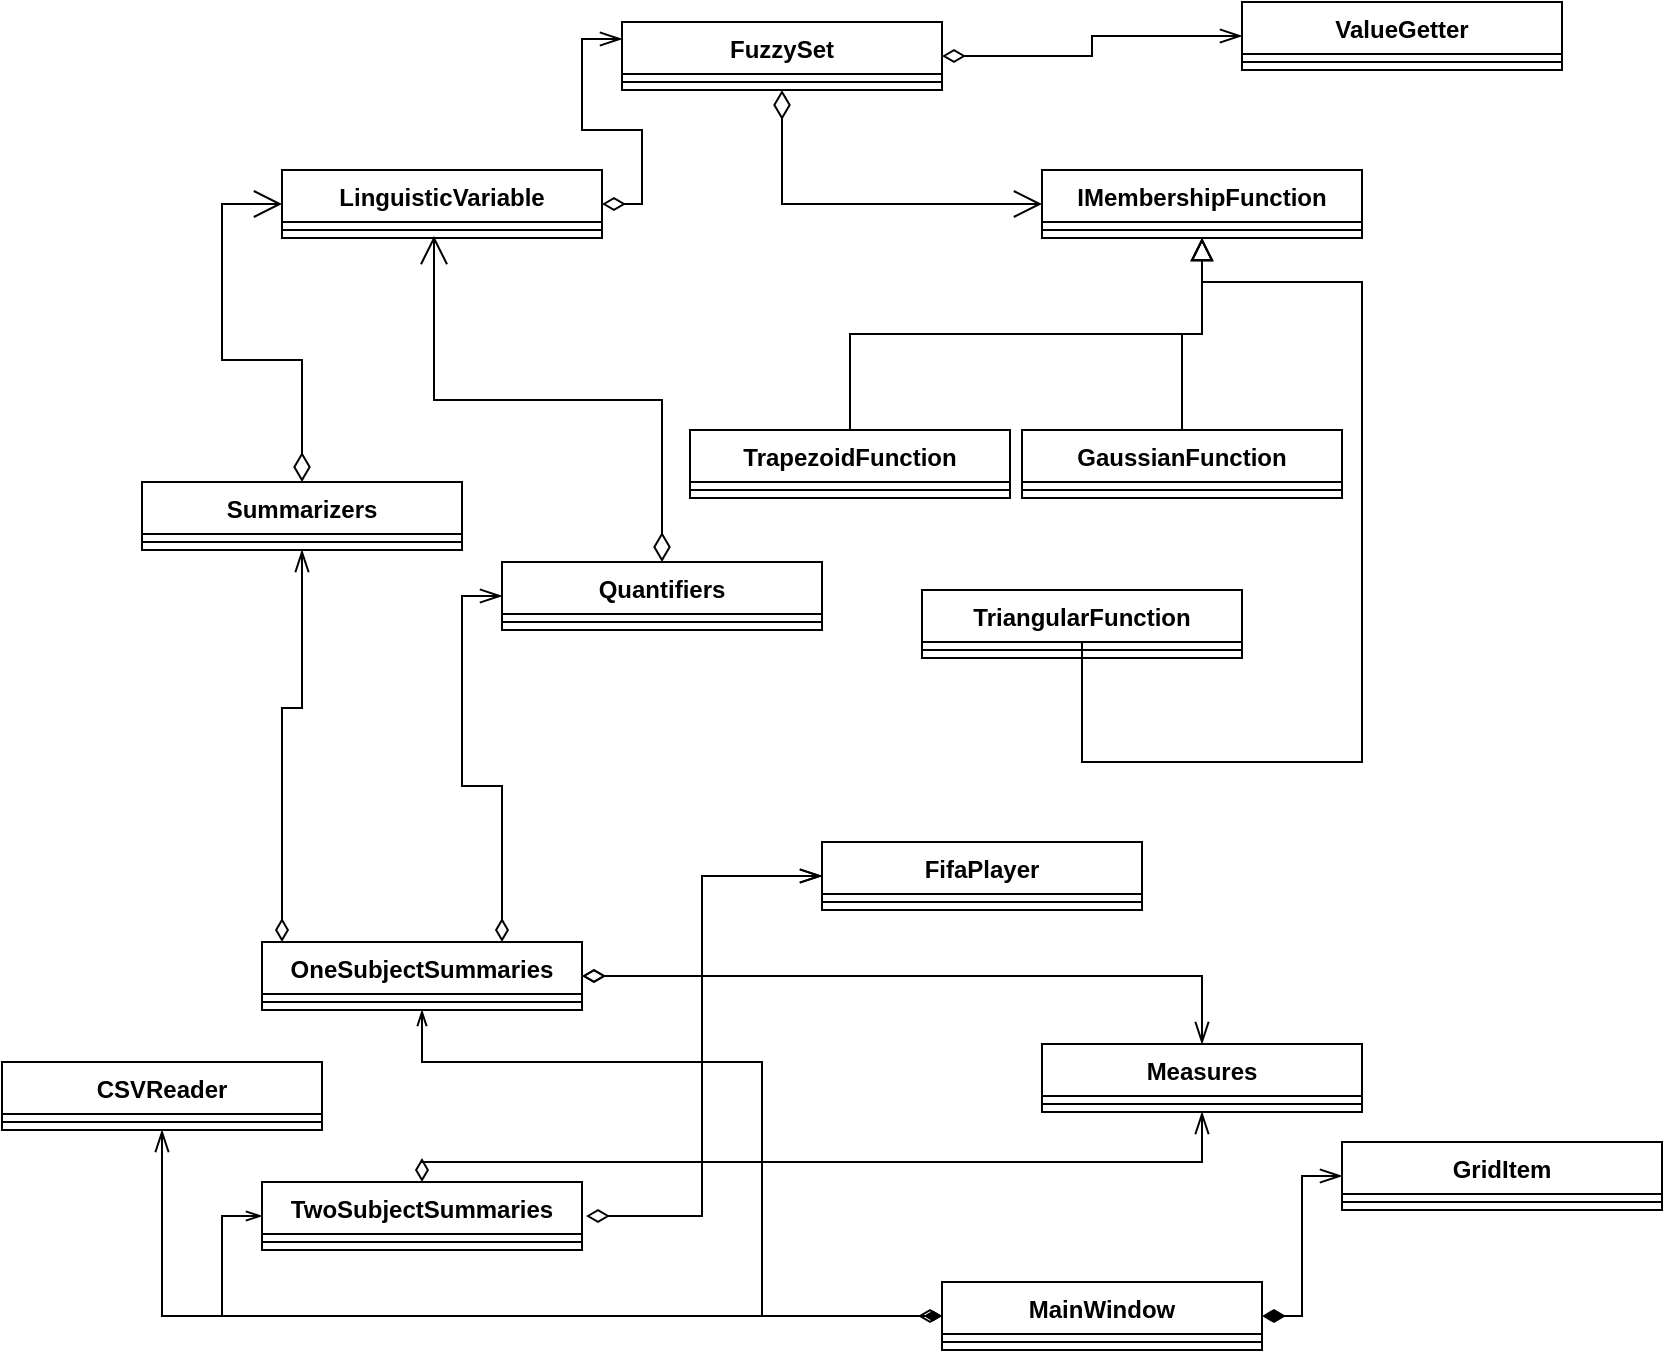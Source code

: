 <mxfile version="13.1.14" type="device"><diagram id="TtKhnlFPeEraFrj1S4iA" name="Page-1"><mxGraphModel dx="2249" dy="762" grid="1" gridSize="10" guides="1" tooltips="1" connect="1" arrows="1" fold="1" page="1" pageScale="1" pageWidth="827" pageHeight="1169" math="0" shadow="0"><root><mxCell id="0"/><mxCell id="1" parent="0"/><mxCell id="ggr78OH6LMUEnWZN3GFo-51" style="edgeStyle=orthogonalEdgeStyle;rounded=0;orthogonalLoop=1;jettySize=auto;html=1;exitX=0.5;exitY=0;exitDx=0;exitDy=0;endArrow=block;endFill=0;endSize=9;entryX=0.5;entryY=1;entryDx=0;entryDy=0;" parent="1" source="ggr78OH6LMUEnWZN3GFo-37" target="ggr78OH6LMUEnWZN3GFo-47" edge="1"><mxGeometry relative="1" as="geometry"><Array as="points"><mxPoint x="450" y="410"/><mxPoint x="590" y="410"/><mxPoint x="590" y="170"/><mxPoint x="510" y="170"/></Array></mxGeometry></mxCell><mxCell id="ggr78OH6LMUEnWZN3GFo-50" style="edgeStyle=orthogonalEdgeStyle;rounded=0;orthogonalLoop=1;jettySize=auto;html=1;exitX=0.5;exitY=0;exitDx=0;exitDy=0;entryX=0.5;entryY=1;entryDx=0;entryDy=0;endArrow=block;endFill=0;endSize=9;" parent="1" source="ggr78OH6LMUEnWZN3GFo-45" target="ggr78OH6LMUEnWZN3GFo-47" edge="1"><mxGeometry relative="1" as="geometry"/></mxCell><mxCell id="ggr78OH6LMUEnWZN3GFo-52" style="edgeStyle=orthogonalEdgeStyle;rounded=0;orthogonalLoop=1;jettySize=auto;html=1;exitX=0.5;exitY=0;exitDx=0;exitDy=0;endArrow=block;endFill=0;endSize=9;" parent="1" source="ggr78OH6LMUEnWZN3GFo-41" target="ggr78OH6LMUEnWZN3GFo-47" edge="1"><mxGeometry relative="1" as="geometry"/></mxCell><mxCell id="ggr78OH6LMUEnWZN3GFo-55" style="edgeStyle=orthogonalEdgeStyle;rounded=0;orthogonalLoop=1;jettySize=auto;html=1;exitX=0.5;exitY=1;exitDx=0;exitDy=0;endArrow=open;endFill=0;startArrow=diamondThin;startFill=0;targetPerimeterSpacing=5;sourcePerimeterSpacing=6;entryX=0;entryY=0.5;entryDx=0;entryDy=0;startSize=12;endSize=12;" parent="1" source="ggr78OH6LMUEnWZN3GFo-33" target="ggr78OH6LMUEnWZN3GFo-47" edge="1"><mxGeometry relative="1" as="geometry"/></mxCell><mxCell id="ggr78OH6LMUEnWZN3GFo-59" style="edgeStyle=orthogonalEdgeStyle;rounded=0;orthogonalLoop=1;jettySize=auto;html=1;exitX=0.5;exitY=0;exitDx=0;exitDy=0;startArrow=diamondThin;startFill=0;startSize=12;sourcePerimeterSpacing=6;endArrow=open;endFill=0;endSize=12;targetPerimeterSpacing=5;entryX=0.475;entryY=0.875;entryDx=0;entryDy=0;entryPerimeter=0;" parent="1" source="ggr78OH6LMUEnWZN3GFo-56" target="ggr78OH6LMUEnWZN3GFo-54" edge="1"><mxGeometry relative="1" as="geometry"><mxPoint x="126" y="154" as="targetPoint"/></mxGeometry></mxCell><mxCell id="ggr78OH6LMUEnWZN3GFo-58" style="edgeStyle=orthogonalEdgeStyle;rounded=0;orthogonalLoop=1;jettySize=auto;html=1;exitX=0.5;exitY=0;exitDx=0;exitDy=0;entryX=0;entryY=0.5;entryDx=0;entryDy=0;startArrow=diamondThin;startFill=0;startSize=12;sourcePerimeterSpacing=6;endArrow=open;endFill=0;endSize=12;targetPerimeterSpacing=5;" parent="1" source="ggr78OH6LMUEnWZN3GFo-13" target="ggr78OH6LMUEnWZN3GFo-53" edge="1"><mxGeometry relative="1" as="geometry"><mxPoint x="60" y="264" as="sourcePoint"/></mxGeometry></mxCell><mxCell id="ggr78OH6LMUEnWZN3GFo-47" value="IMembershipFunction" style="swimlane;fontStyle=1;align=center;verticalAlign=top;childLayout=stackLayout;horizontal=1;startSize=26;horizontalStack=0;resizeParent=1;resizeParentMax=0;resizeLast=0;collapsible=1;marginBottom=0;" parent="1" vertex="1"><mxGeometry x="430" y="114" width="160" height="34" as="geometry"/></mxCell><mxCell id="ggr78OH6LMUEnWZN3GFo-48" value="" style="line;strokeWidth=1;fillColor=none;align=left;verticalAlign=middle;spacingTop=-1;spacingLeft=3;spacingRight=3;rotatable=0;labelPosition=right;points=[];portConstraint=eastwest;" parent="ggr78OH6LMUEnWZN3GFo-47" vertex="1"><mxGeometry y="26" width="160" height="8" as="geometry"/></mxCell><mxCell id="oLAoxQcSSHGuwDlOJaP7-16" style="edgeStyle=orthogonalEdgeStyle;rounded=0;orthogonalLoop=1;jettySize=auto;html=1;entryX=0;entryY=0.25;entryDx=0;entryDy=0;startArrow=diamondThin;startFill=0;startSize=9;sourcePerimeterSpacing=0;endArrow=openThin;endFill=0;endSize=9;targetPerimeterSpacing=0;strokeWidth=1;" parent="1" source="ggr78OH6LMUEnWZN3GFo-53" target="ggr78OH6LMUEnWZN3GFo-33" edge="1"><mxGeometry relative="1" as="geometry"/></mxCell><mxCell id="ggr78OH6LMUEnWZN3GFo-53" value="LinguisticVariable&#10;" style="swimlane;fontStyle=1;align=center;verticalAlign=top;childLayout=stackLayout;horizontal=1;startSize=26;horizontalStack=0;resizeParent=1;resizeParentMax=0;resizeLast=0;collapsible=1;marginBottom=0;" parent="1" vertex="1"><mxGeometry x="50" y="114" width="160" height="34" as="geometry"/></mxCell><mxCell id="ggr78OH6LMUEnWZN3GFo-54" value="" style="line;strokeWidth=1;fillColor=none;align=left;verticalAlign=middle;spacingTop=-1;spacingLeft=3;spacingRight=3;rotatable=0;labelPosition=right;points=[];portConstraint=eastwest;" parent="ggr78OH6LMUEnWZN3GFo-53" vertex="1"><mxGeometry y="26" width="160" height="8" as="geometry"/></mxCell><mxCell id="ggr78OH6LMUEnWZN3GFo-13" value="Summarizers&#10;" style="swimlane;fontStyle=1;align=center;verticalAlign=top;childLayout=stackLayout;horizontal=1;startSize=26;horizontalStack=0;resizeParent=1;resizeParentMax=0;resizeLast=0;collapsible=1;marginBottom=0;" parent="1" vertex="1"><mxGeometry x="-20" y="270" width="160" height="34" as="geometry"/></mxCell><mxCell id="ggr78OH6LMUEnWZN3GFo-14" value="" style="line;strokeWidth=1;fillColor=none;align=left;verticalAlign=middle;spacingTop=-1;spacingLeft=3;spacingRight=3;rotatable=0;labelPosition=right;points=[];portConstraint=eastwest;" parent="ggr78OH6LMUEnWZN3GFo-13" vertex="1"><mxGeometry y="26" width="160" height="8" as="geometry"/></mxCell><mxCell id="ggr78OH6LMUEnWZN3GFo-45" value="GaussianFunction" style="swimlane;fontStyle=1;align=center;verticalAlign=top;childLayout=stackLayout;horizontal=1;startSize=26;horizontalStack=0;resizeParent=1;resizeParentMax=0;resizeLast=0;collapsible=1;marginBottom=0;" parent="1" vertex="1"><mxGeometry x="420" y="244" width="160" height="34" as="geometry"/></mxCell><mxCell id="ggr78OH6LMUEnWZN3GFo-46" value="" style="line;strokeWidth=1;fillColor=none;align=left;verticalAlign=middle;spacingTop=-1;spacingLeft=3;spacingRight=3;rotatable=0;labelPosition=right;points=[];portConstraint=eastwest;" parent="ggr78OH6LMUEnWZN3GFo-45" vertex="1"><mxGeometry y="26" width="160" height="8" as="geometry"/></mxCell><mxCell id="ggr78OH6LMUEnWZN3GFo-37" value="TriangularFunction" style="swimlane;fontStyle=1;align=center;verticalAlign=top;childLayout=stackLayout;horizontal=1;startSize=26;horizontalStack=0;resizeParent=1;resizeParentMax=0;resizeLast=0;collapsible=1;marginBottom=0;" parent="1" vertex="1"><mxGeometry x="370" y="324" width="160" height="34" as="geometry"/></mxCell><mxCell id="ggr78OH6LMUEnWZN3GFo-38" value="" style="line;strokeWidth=1;fillColor=none;align=left;verticalAlign=middle;spacingTop=-1;spacingLeft=3;spacingRight=3;rotatable=0;labelPosition=right;points=[];portConstraint=eastwest;" parent="ggr78OH6LMUEnWZN3GFo-37" vertex="1"><mxGeometry y="26" width="160" height="8" as="geometry"/></mxCell><mxCell id="oLAoxQcSSHGuwDlOJaP7-7" style="edgeStyle=orthogonalEdgeStyle;rounded=0;orthogonalLoop=1;jettySize=auto;html=1;endArrow=openThin;endFill=0;startArrow=diamondThin;startFill=1;" parent="1" source="oLAoxQcSSHGuwDlOJaP7-5" target="oLAoxQcSSHGuwDlOJaP7-2" edge="1"><mxGeometry relative="1" as="geometry"><mxPoint x="119" y="540" as="targetPoint"/><Array as="points"><mxPoint x="290" y="687"/><mxPoint x="290" y="560"/><mxPoint x="120" y="560"/></Array></mxGeometry></mxCell><mxCell id="oLAoxQcSSHGuwDlOJaP7-8" style="edgeStyle=orthogonalEdgeStyle;rounded=0;orthogonalLoop=1;jettySize=auto;html=1;entryX=0;entryY=0.5;entryDx=0;entryDy=0;endArrow=openThin;endFill=0;startArrow=diamondThin;startFill=1;" parent="1" source="oLAoxQcSSHGuwDlOJaP7-5" target="oLAoxQcSSHGuwDlOJaP7-3" edge="1"><mxGeometry relative="1" as="geometry"/></mxCell><mxCell id="oLAoxQcSSHGuwDlOJaP7-9" style="edgeStyle=orthogonalEdgeStyle;rounded=0;orthogonalLoop=1;jettySize=auto;html=1;entryX=0;entryY=0.5;entryDx=0;entryDy=0;startArrow=diamondThin;startFill=0;endArrow=openThin;endFill=0;endSize=9;startSize=9;" parent="1" source="oLAoxQcSSHGuwDlOJaP7-1" target="ggr78OH6LMUEnWZN3GFo-35" edge="1"><mxGeometry relative="1" as="geometry"/></mxCell><mxCell id="oLAoxQcSSHGuwDlOJaP7-11" style="edgeStyle=orthogonalEdgeStyle;rounded=0;orthogonalLoop=1;jettySize=auto;html=1;entryX=0.5;entryY=1;entryDx=0;entryDy=0;startArrow=diamondThin;startFill=0;startSize=9;sourcePerimeterSpacing=0;endArrow=openThin;endFill=0;endSize=9;targetPerimeterSpacing=0;strokeWidth=1;" parent="1" source="oLAoxQcSSHGuwDlOJaP7-1" target="ggr78OH6LMUEnWZN3GFo-13" edge="1"><mxGeometry relative="1" as="geometry"><Array as="points"><mxPoint x="50" y="383"/><mxPoint x="60" y="383"/></Array></mxGeometry></mxCell><mxCell id="oLAoxQcSSHGuwDlOJaP7-12" style="edgeStyle=orthogonalEdgeStyle;rounded=0;orthogonalLoop=1;jettySize=auto;html=1;exitX=0.75;exitY=0;exitDx=0;exitDy=0;entryX=0;entryY=0.5;entryDx=0;entryDy=0;startArrow=diamondThin;startFill=0;startSize=9;sourcePerimeterSpacing=0;endArrow=openThin;endFill=0;endSize=9;targetPerimeterSpacing=0;strokeWidth=1;" parent="1" source="oLAoxQcSSHGuwDlOJaP7-1" target="ggr78OH6LMUEnWZN3GFo-56" edge="1"><mxGeometry relative="1" as="geometry"/></mxCell><mxCell id="oLAoxQcSSHGuwDlOJaP7-10" style="edgeStyle=orthogonalEdgeStyle;rounded=0;orthogonalLoop=1;jettySize=auto;html=1;entryX=0;entryY=0.5;entryDx=0;entryDy=0;startArrow=diamondThin;startFill=0;endArrow=openThin;endFill=0;strokeWidth=1;targetPerimeterSpacing=1;sourcePerimeterSpacing=2;endSize=9;startSize=9;" parent="1" source="oLAoxQcSSHGuwDlOJaP7-3" target="ggr78OH6LMUEnWZN3GFo-35" edge="1"><mxGeometry relative="1" as="geometry"/></mxCell><mxCell id="oLAoxQcSSHGuwDlOJaP7-13" style="edgeStyle=orthogonalEdgeStyle;rounded=0;orthogonalLoop=1;jettySize=auto;html=1;entryX=0.5;entryY=1;entryDx=0;entryDy=0;startArrow=diamondThin;startFill=0;startSize=9;sourcePerimeterSpacing=0;endArrow=openThin;endFill=0;endSize=9;targetPerimeterSpacing=0;strokeWidth=1;" parent="1" source="oLAoxQcSSHGuwDlOJaP7-5" target="ggr78OH6LMUEnWZN3GFo-39" edge="1"><mxGeometry relative="1" as="geometry"/></mxCell><mxCell id="oLAoxQcSSHGuwDlOJaP7-18" style="edgeStyle=orthogonalEdgeStyle;rounded=0;orthogonalLoop=1;jettySize=auto;html=1;entryX=0.5;entryY=1;entryDx=0;entryDy=0;startArrow=diamondThin;startFill=0;startSize=9;sourcePerimeterSpacing=0;endArrow=openThin;endFill=0;endSize=9;targetPerimeterSpacing=0;strokeWidth=1;" parent="1" source="oLAoxQcSSHGuwDlOJaP7-3" target="oLAoxQcSSHGuwDlOJaP7-14" edge="1"><mxGeometry relative="1" as="geometry"><Array as="points"><mxPoint x="120" y="610"/><mxPoint x="510" y="610"/></Array></mxGeometry></mxCell><mxCell id="oLAoxQcSSHGuwDlOJaP7-3" value="TwoSubjectSummaries" style="swimlane;fontStyle=1;align=center;verticalAlign=top;childLayout=stackLayout;horizontal=1;startSize=26;horizontalStack=0;resizeParent=1;resizeParentMax=0;resizeLast=0;collapsible=1;marginBottom=0;" parent="1" vertex="1"><mxGeometry x="40" y="620" width="160" height="34" as="geometry"/></mxCell><mxCell id="oLAoxQcSSHGuwDlOJaP7-4" value="" style="line;strokeWidth=1;fillColor=none;align=left;verticalAlign=middle;spacingTop=-1;spacingLeft=3;spacingRight=3;rotatable=0;labelPosition=right;points=[];portConstraint=eastwest;" parent="oLAoxQcSSHGuwDlOJaP7-3" vertex="1"><mxGeometry y="26" width="160" height="8" as="geometry"/></mxCell><mxCell id="ggr78OH6LMUEnWZN3GFo-35" value="FifaPlayer" style="swimlane;fontStyle=1;align=center;verticalAlign=top;childLayout=stackLayout;horizontal=1;startSize=26;horizontalStack=0;resizeParent=1;resizeParentMax=0;resizeLast=0;collapsible=1;marginBottom=0;" parent="1" vertex="1"><mxGeometry x="320" y="450" width="160" height="34" as="geometry"/></mxCell><mxCell id="ggr78OH6LMUEnWZN3GFo-36" value="" style="line;strokeWidth=1;fillColor=none;align=left;verticalAlign=middle;spacingTop=-1;spacingLeft=3;spacingRight=3;rotatable=0;labelPosition=right;points=[];portConstraint=eastwest;" parent="ggr78OH6LMUEnWZN3GFo-35" vertex="1"><mxGeometry y="26" width="160" height="8" as="geometry"/></mxCell><mxCell id="oLAoxQcSSHGuwDlOJaP7-17" style="edgeStyle=orthogonalEdgeStyle;rounded=0;orthogonalLoop=1;jettySize=auto;html=1;entryX=0.5;entryY=0;entryDx=0;entryDy=0;startArrow=diamondThin;startFill=0;startSize=9;sourcePerimeterSpacing=0;endArrow=openThin;endFill=0;endSize=9;targetPerimeterSpacing=0;strokeWidth=1;" parent="1" source="oLAoxQcSSHGuwDlOJaP7-1" target="oLAoxQcSSHGuwDlOJaP7-14" edge="1"><mxGeometry relative="1" as="geometry"/></mxCell><mxCell id="oLAoxQcSSHGuwDlOJaP7-1" value="OneSubjectSummaries" style="swimlane;fontStyle=1;align=center;verticalAlign=top;childLayout=stackLayout;horizontal=1;startSize=26;horizontalStack=0;resizeParent=1;resizeParentMax=0;resizeLast=0;collapsible=1;marginBottom=0;" parent="1" vertex="1"><mxGeometry x="40" y="500" width="160" height="34" as="geometry"/></mxCell><mxCell id="oLAoxQcSSHGuwDlOJaP7-2" value="" style="line;strokeWidth=1;fillColor=none;align=left;verticalAlign=middle;spacingTop=-1;spacingLeft=3;spacingRight=3;rotatable=0;labelPosition=right;points=[];portConstraint=eastwest;" parent="oLAoxQcSSHGuwDlOJaP7-1" vertex="1"><mxGeometry y="26" width="160" height="8" as="geometry"/></mxCell><mxCell id="ggr78OH6LMUEnWZN3GFo-56" value="Quantifiers" style="swimlane;fontStyle=1;align=center;verticalAlign=top;childLayout=stackLayout;horizontal=1;startSize=26;horizontalStack=0;resizeParent=1;resizeParentMax=0;resizeLast=0;collapsible=1;marginBottom=0;" parent="1" vertex="1"><mxGeometry x="160" y="310" width="160" height="34" as="geometry"/></mxCell><mxCell id="ggr78OH6LMUEnWZN3GFo-57" value="" style="line;strokeWidth=1;fillColor=none;align=left;verticalAlign=middle;spacingTop=-1;spacingLeft=3;spacingRight=3;rotatable=0;labelPosition=right;points=[];portConstraint=eastwest;" parent="ggr78OH6LMUEnWZN3GFo-56" vertex="1"><mxGeometry y="26" width="160" height="8" as="geometry"/></mxCell><mxCell id="1uLRzNWTlvF1AvkeKw49-6" style="edgeStyle=orthogonalEdgeStyle;rounded=0;orthogonalLoop=1;jettySize=auto;html=1;entryX=0;entryY=0.5;entryDx=0;entryDy=0;startArrow=diamondThin;startFill=1;startSize=9;endArrow=openThin;endFill=0;endSize=9;" edge="1" parent="1" source="oLAoxQcSSHGuwDlOJaP7-5" target="1uLRzNWTlvF1AvkeKw49-4"><mxGeometry relative="1" as="geometry"/></mxCell><mxCell id="oLAoxQcSSHGuwDlOJaP7-5" value="MainWindow" style="swimlane;fontStyle=1;align=center;verticalAlign=top;childLayout=stackLayout;horizontal=1;startSize=26;horizontalStack=0;resizeParent=1;resizeParentMax=0;resizeLast=0;collapsible=1;marginBottom=0;" parent="1" vertex="1"><mxGeometry x="380" y="670" width="160" height="34" as="geometry"/></mxCell><mxCell id="oLAoxQcSSHGuwDlOJaP7-6" value="" style="line;strokeWidth=1;fillColor=none;align=left;verticalAlign=middle;spacingTop=-1;spacingLeft=3;spacingRight=3;rotatable=0;labelPosition=right;points=[];portConstraint=eastwest;" parent="oLAoxQcSSHGuwDlOJaP7-5" vertex="1"><mxGeometry y="26" width="160" height="8" as="geometry"/></mxCell><mxCell id="ggr78OH6LMUEnWZN3GFo-39" value="CSVReader" style="swimlane;fontStyle=1;align=center;verticalAlign=top;childLayout=stackLayout;horizontal=1;startSize=26;horizontalStack=0;resizeParent=1;resizeParentMax=0;resizeLast=0;collapsible=1;marginBottom=0;" parent="1" vertex="1"><mxGeometry x="-90" y="560" width="160" height="34" as="geometry"/></mxCell><mxCell id="ggr78OH6LMUEnWZN3GFo-40" value="" style="line;strokeWidth=1;fillColor=none;align=left;verticalAlign=middle;spacingTop=-1;spacingLeft=3;spacingRight=3;rotatable=0;labelPosition=right;points=[];portConstraint=eastwest;" parent="ggr78OH6LMUEnWZN3GFo-39" vertex="1"><mxGeometry y="26" width="160" height="8" as="geometry"/></mxCell><mxCell id="ggr78OH6LMUEnWZN3GFo-41" value="TrapezoidFunction" style="swimlane;fontStyle=1;align=center;verticalAlign=top;childLayout=stackLayout;horizontal=1;startSize=26;horizontalStack=0;resizeParent=1;resizeParentMax=0;resizeLast=0;collapsible=1;marginBottom=0;" parent="1" vertex="1"><mxGeometry x="254" y="244" width="160" height="34" as="geometry"/></mxCell><mxCell id="ggr78OH6LMUEnWZN3GFo-42" value="" style="line;strokeWidth=1;fillColor=none;align=left;verticalAlign=middle;spacingTop=-1;spacingLeft=3;spacingRight=3;rotatable=0;labelPosition=right;points=[];portConstraint=eastwest;" parent="ggr78OH6LMUEnWZN3GFo-41" vertex="1"><mxGeometry y="26" width="160" height="8" as="geometry"/></mxCell><mxCell id="1uLRzNWTlvF1AvkeKw49-3" style="edgeStyle=orthogonalEdgeStyle;rounded=0;orthogonalLoop=1;jettySize=auto;html=1;entryX=0;entryY=0.5;entryDx=0;entryDy=0;startArrow=diamondThin;startFill=0;startSize=9;endSize=9;endArrow=openThin;endFill=0;" edge="1" parent="1" source="ggr78OH6LMUEnWZN3GFo-33" target="1uLRzNWTlvF1AvkeKw49-1"><mxGeometry relative="1" as="geometry"/></mxCell><mxCell id="ggr78OH6LMUEnWZN3GFo-33" value="FuzzySet" style="swimlane;fontStyle=1;align=center;verticalAlign=top;childLayout=stackLayout;horizontal=1;startSize=26;horizontalStack=0;resizeParent=1;resizeParentMax=0;resizeLast=0;collapsible=1;marginBottom=0;" parent="1" vertex="1"><mxGeometry x="220" y="40" width="160" height="34" as="geometry"/></mxCell><mxCell id="ggr78OH6LMUEnWZN3GFo-34" value="" style="line;strokeWidth=1;fillColor=none;align=left;verticalAlign=middle;spacingTop=-1;spacingLeft=3;spacingRight=3;rotatable=0;labelPosition=right;points=[];portConstraint=eastwest;" parent="ggr78OH6LMUEnWZN3GFo-33" vertex="1"><mxGeometry y="26" width="160" height="8" as="geometry"/></mxCell><mxCell id="oLAoxQcSSHGuwDlOJaP7-14" value="Measures&#10;" style="swimlane;fontStyle=1;align=center;verticalAlign=top;childLayout=stackLayout;horizontal=1;startSize=26;horizontalStack=0;resizeParent=1;resizeParentMax=0;resizeLast=0;collapsible=1;marginBottom=0;" parent="1" vertex="1"><mxGeometry x="430" y="551" width="160" height="34" as="geometry"/></mxCell><mxCell id="oLAoxQcSSHGuwDlOJaP7-15" value="" style="line;strokeWidth=1;fillColor=none;align=left;verticalAlign=middle;spacingTop=-1;spacingLeft=3;spacingRight=3;rotatable=0;labelPosition=right;points=[];portConstraint=eastwest;" parent="oLAoxQcSSHGuwDlOJaP7-14" vertex="1"><mxGeometry y="26" width="160" height="8" as="geometry"/></mxCell><mxCell id="1uLRzNWTlvF1AvkeKw49-1" value="ValueGetter" style="swimlane;fontStyle=1;align=center;verticalAlign=top;childLayout=stackLayout;horizontal=1;startSize=26;horizontalStack=0;resizeParent=1;resizeParentMax=0;resizeLast=0;collapsible=1;marginBottom=0;" vertex="1" parent="1"><mxGeometry x="530" y="30" width="160" height="34" as="geometry"/></mxCell><mxCell id="1uLRzNWTlvF1AvkeKw49-2" value="" style="line;strokeWidth=1;fillColor=none;align=left;verticalAlign=middle;spacingTop=-1;spacingLeft=3;spacingRight=3;rotatable=0;labelPosition=right;points=[];portConstraint=eastwest;" vertex="1" parent="1uLRzNWTlvF1AvkeKw49-1"><mxGeometry y="26" width="160" height="8" as="geometry"/></mxCell><mxCell id="1uLRzNWTlvF1AvkeKw49-4" value="GridItem" style="swimlane;fontStyle=1;align=center;verticalAlign=top;childLayout=stackLayout;horizontal=1;startSize=26;horizontalStack=0;resizeParent=1;resizeParentMax=0;resizeLast=0;collapsible=1;marginBottom=0;" vertex="1" parent="1"><mxGeometry x="580" y="600" width="160" height="34" as="geometry"/></mxCell><mxCell id="1uLRzNWTlvF1AvkeKw49-5" value="" style="line;strokeWidth=1;fillColor=none;align=left;verticalAlign=middle;spacingTop=-1;spacingLeft=3;spacingRight=3;rotatable=0;labelPosition=right;points=[];portConstraint=eastwest;" vertex="1" parent="1uLRzNWTlvF1AvkeKw49-4"><mxGeometry y="26" width="160" height="8" as="geometry"/></mxCell></root></mxGraphModel></diagram></mxfile>